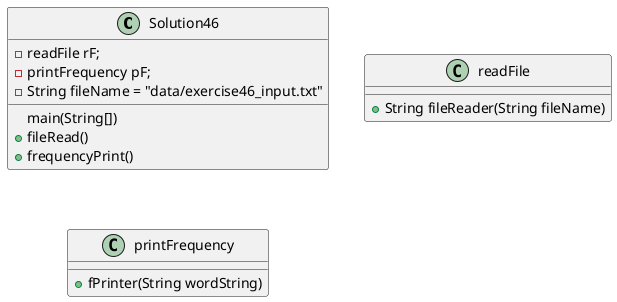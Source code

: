 @startuml

class Solution46 {

    -readFile rF;
    -printFrequency pF;
    -String fileName = "data/exercise46_input.txt"

    main(String[])
    +fileRead()
    'rF.fileRead(fileName)
    +frequencyPrint()
    'pF.fPrint(fileRead)
}

class readFile {
    +String fileReader(String fileName)
}

class printFrequency {
    +fPrinter(String wordString)
}

@enduml